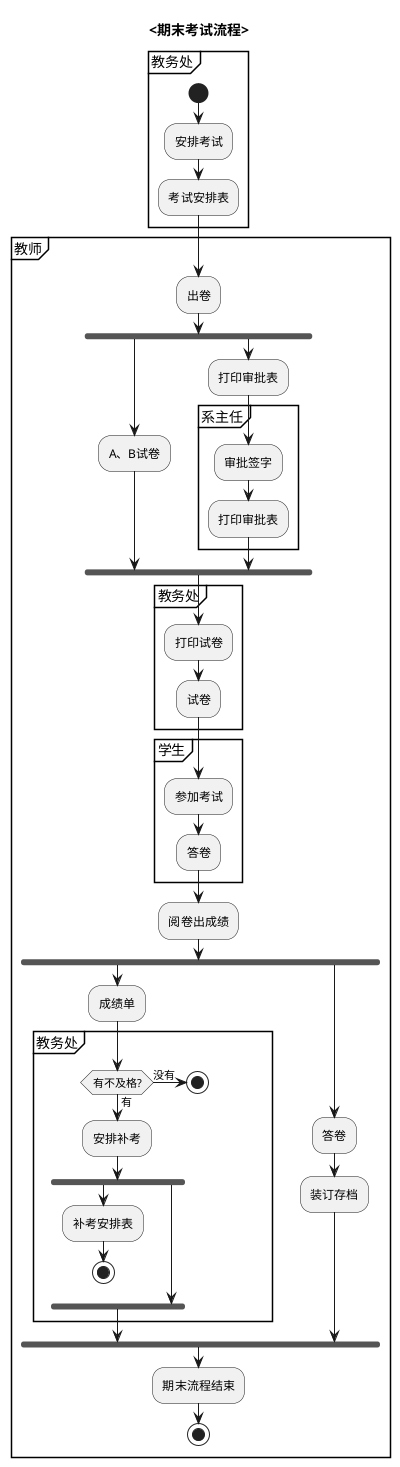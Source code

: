 @startuml
title <期末考试流程>

partition 教务处 {
	start
	:安排考试;
	:考试安排表;
}

partition 教师 {

	:出卷;
	fork
    	:A、B试卷;
      fork again
    	:打印审批表;
    	partition 系主任 {
        	:审批签字;
        	:打印审批表;
        }

      end fork
partition 教务处 {
     :打印试卷;
     :试卷;
}
partition 学生 {
	:参加考试;
	:答卷;
}

     :阅卷出成绩;
     	fork
           :成绩单;
           partition 教务处 {
             if (有不及格?) then (有)
             :安排补考;
           	  fork
              	:补考安排表;
              	stop
                fork again

                end fork

           	  else (没有)
           	  stop
           	 endif

           }
          fork again
            :答卷;
            :装订存档;
          end fork
     :期末流程结束;
     stop

}





@enduml